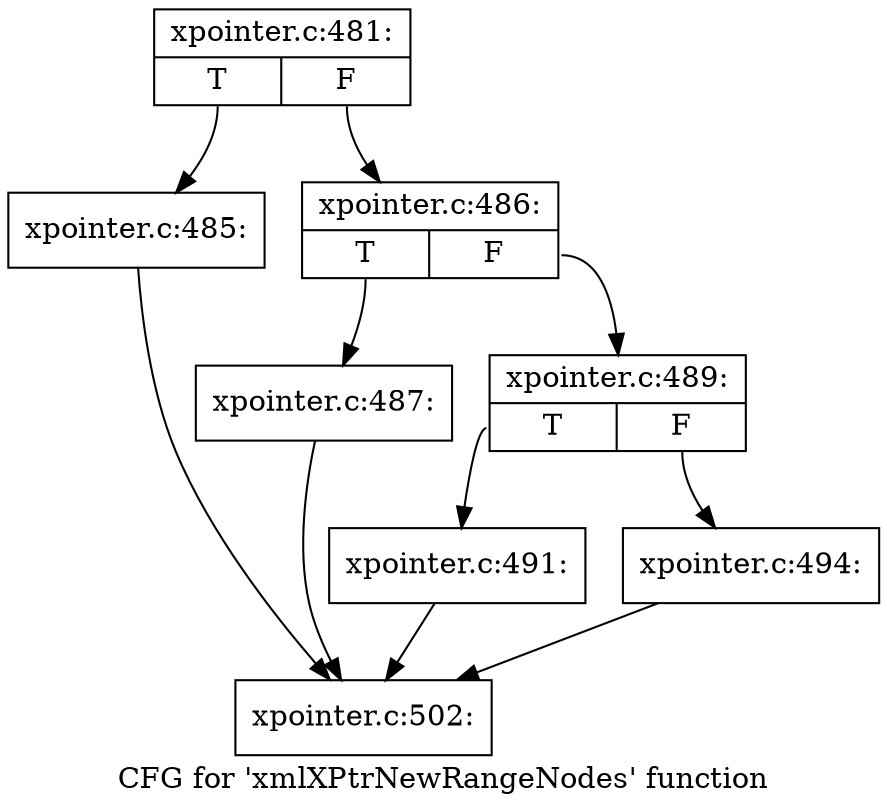 digraph "CFG for 'xmlXPtrNewRangeNodes' function" {
	label="CFG for 'xmlXPtrNewRangeNodes' function";

	Node0x50b4e30 [shape=record,label="{xpointer.c:481:|{<s0>T|<s1>F}}"];
	Node0x50b4e30:s0 -> Node0x50b94e0;
	Node0x50b4e30:s1 -> Node0x50b9530;
	Node0x50b94e0 [shape=record,label="{xpointer.c:485:}"];
	Node0x50b94e0 -> Node0x50b8940;
	Node0x50b9530 [shape=record,label="{xpointer.c:486:|{<s0>T|<s1>F}}"];
	Node0x50b9530:s0 -> Node0x50b9960;
	Node0x50b9530:s1 -> Node0x50b99b0;
	Node0x50b9960 [shape=record,label="{xpointer.c:487:}"];
	Node0x50b9960 -> Node0x50b8940;
	Node0x50b99b0 [shape=record,label="{xpointer.c:489:|{<s0>T|<s1>F}}"];
	Node0x50b99b0:s0 -> Node0x50ba0d0;
	Node0x50b99b0:s1 -> Node0x50ba120;
	Node0x50ba0d0 [shape=record,label="{xpointer.c:491:}"];
	Node0x50ba0d0 -> Node0x50b8940;
	Node0x50ba120 [shape=record,label="{xpointer.c:494:}"];
	Node0x50ba120 -> Node0x50b8940;
	Node0x50b8940 [shape=record,label="{xpointer.c:502:}"];
}
